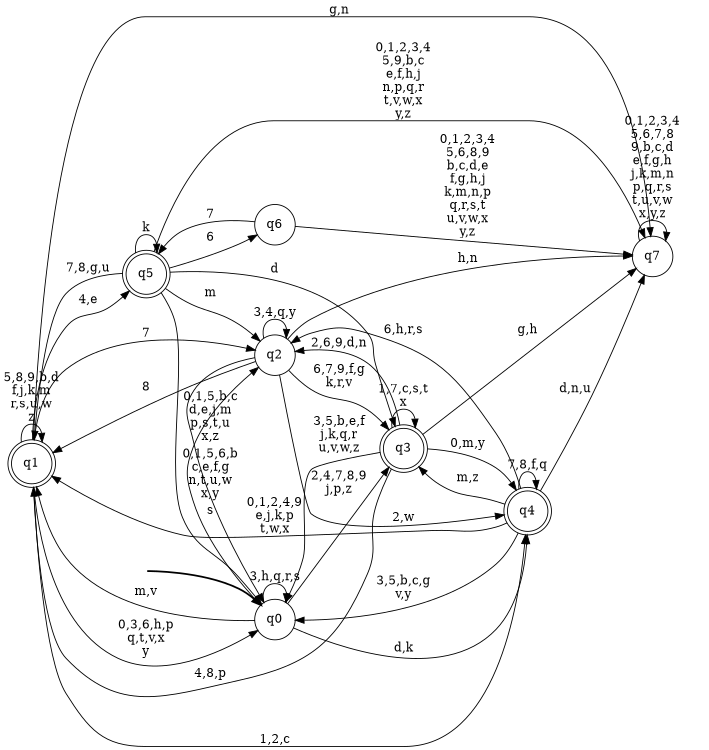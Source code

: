 digraph BlueStar {
__start0 [style = invis, shape = none, label = "", width = 0, height = 0];

rankdir=LR;
size="8,5";

s0 [style="filled", color="black", fillcolor="white" shape="circle", label="q0"];
s1 [style="rounded,filled", color="black", fillcolor="white" shape="doublecircle", label="q1"];
s2 [style="filled", color="black", fillcolor="white" shape="circle", label="q2"];
s3 [style="rounded,filled", color="black", fillcolor="white" shape="doublecircle", label="q3"];
s4 [style="rounded,filled", color="black", fillcolor="white" shape="doublecircle", label="q4"];
s5 [style="rounded,filled", color="black", fillcolor="white" shape="doublecircle", label="q5"];
s6 [style="filled", color="black", fillcolor="white" shape="circle", label="q6"];
s7 [style="filled", color="black", fillcolor="white" shape="circle", label="q7"];
subgraph cluster_main { 
	graph [pad=".75", ranksep="0.15", nodesep="0.15"];
	 style=invis; 
	__start0 -> s0 [penwidth=2];
}
s0 -> s0 [label="3,h,q,r,s"];
s0 -> s1 [label="m,v"];
s0 -> s2 [label="0,1,5,6,b\nc,e,f,g\nn,t,u,w\nx,y"];
s0 -> s3 [label="2,4,7,8,9\nj,p,z"];
s0 -> s4 [label="d,k"];
s1 -> s0 [label="0,3,6,h,p\nq,t,v,x\ny"];
s1 -> s1 [label="5,8,9,b,d\nf,j,k,m\nr,s,u,w\nz"];
s1 -> s2 [label="7"];
s1 -> s4 [label="1,2,c"];
s1 -> s5 [label="4,e"];
s1 -> s7 [label="g,n"];
s2 -> s0 [label="0,1,5,b,c\nd,e,j,m\np,s,t,u\nx,z"];
s2 -> s1 [label="8"];
s2 -> s2 [label="3,4,q,y"];
s2 -> s3 [label="6,7,9,f,g\nk,r,v"];
s2 -> s4 [label="2,w"];
s2 -> s7 [label="h,n"];
s3 -> s0 [label="3,5,b,e,f\nj,k,q,r\nu,v,w,z"];
s3 -> s1 [label="4,8,p"];
s3 -> s2 [label="2,6,9,d,n"];
s3 -> s3 [label="1,7,c,s,t\nx"];
s3 -> s4 [label="0,m,y"];
s3 -> s7 [label="g,h"];
s4 -> s0 [label="3,5,b,c,g\nv,y"];
s4 -> s1 [label="0,1,2,4,9\ne,j,k,p\nt,w,x"];
s4 -> s2 [label="6,h,r,s"];
s4 -> s3 [label="m,z"];
s4 -> s4 [label="7,8,f,q"];
s4 -> s7 [label="d,n,u"];
s5 -> s0 [label="s"];
s5 -> s1 [label="7,8,g,u"];
s5 -> s2 [label="m"];
s5 -> s3 [label="d"];
s5 -> s5 [label="k"];
s5 -> s6 [label="6"];
s5 -> s7 [label="0,1,2,3,4\n5,9,b,c\ne,f,h,j\nn,p,q,r\nt,v,w,x\ny,z"];
s6 -> s5 [label="7"];
s6 -> s7 [label="0,1,2,3,4\n5,6,8,9\nb,c,d,e\nf,g,h,j\nk,m,n,p\nq,r,s,t\nu,v,w,x\ny,z"];
s7 -> s7 [label="0,1,2,3,4\n5,6,7,8\n9,b,c,d\ne,f,g,h\nj,k,m,n\np,q,r,s\nt,u,v,w\nx,y,z"];

}